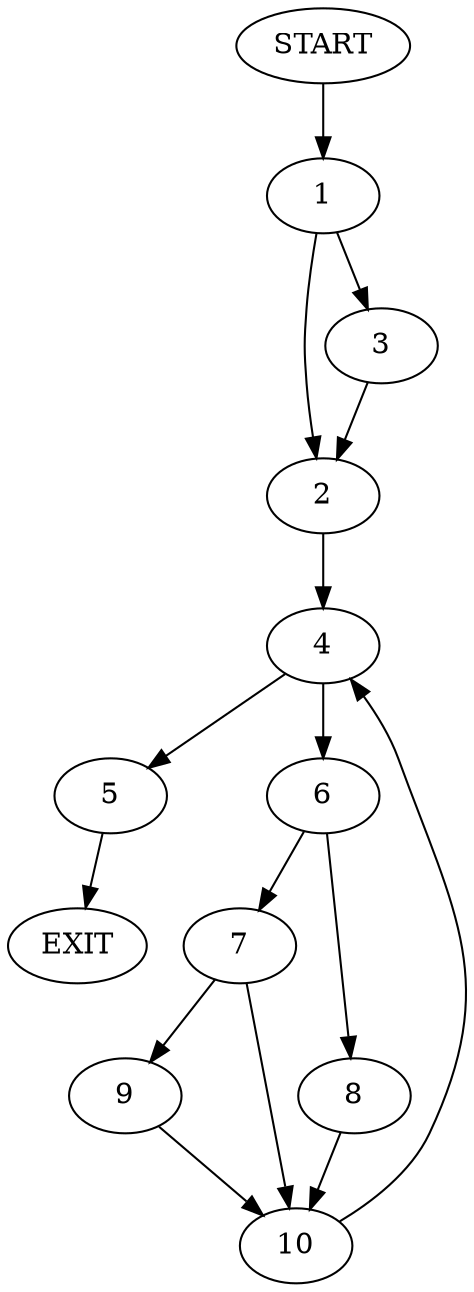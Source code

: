digraph {
0 [label="START"];
1;
2;
3;
4;
5;
6;
7;
8;
9;
10;
11 [label="EXIT"];
0 -> 1;
1 -> 2;
1 -> 3;
2 -> 4;
3 -> 2;
4 -> 5;
4 -> 6;
6 -> 7;
6 -> 8;
5 -> 11;
7 -> 9;
7 -> 10;
8 -> 10;
10 -> 4;
9 -> 10;
}